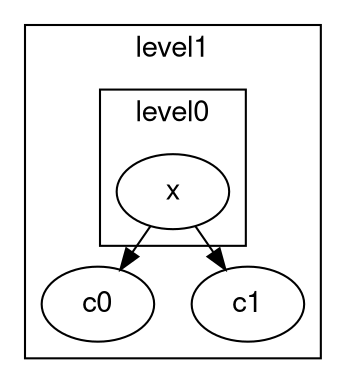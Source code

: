 digraph unix {
  graph [ dpi = 75 ]; 
  graph [nodesep = 0.25; ranksep=0.25];
  fontname="Helvetica,Arial,sans-serif"
  node [fontname="Helvetica,Arial,sans-serif"]
  edge [fontname="Helvetica,Arial,sans-serif"]
  subgraph cluster_level1_10 {
    label = "level1"; // scope
    c0_15 [
      label = "c0"; // node
    ];
    c1_16 [
      label = "c1"; // node
    ];
    subgraph cluster_level0_12 {
      label = "level0"; // scope
      x_14 [
        label = "x"; // node
      ];
      
    }
    
  }
  "x_14" -> "c0_15";
  "x_14" -> "c1_16";
}
